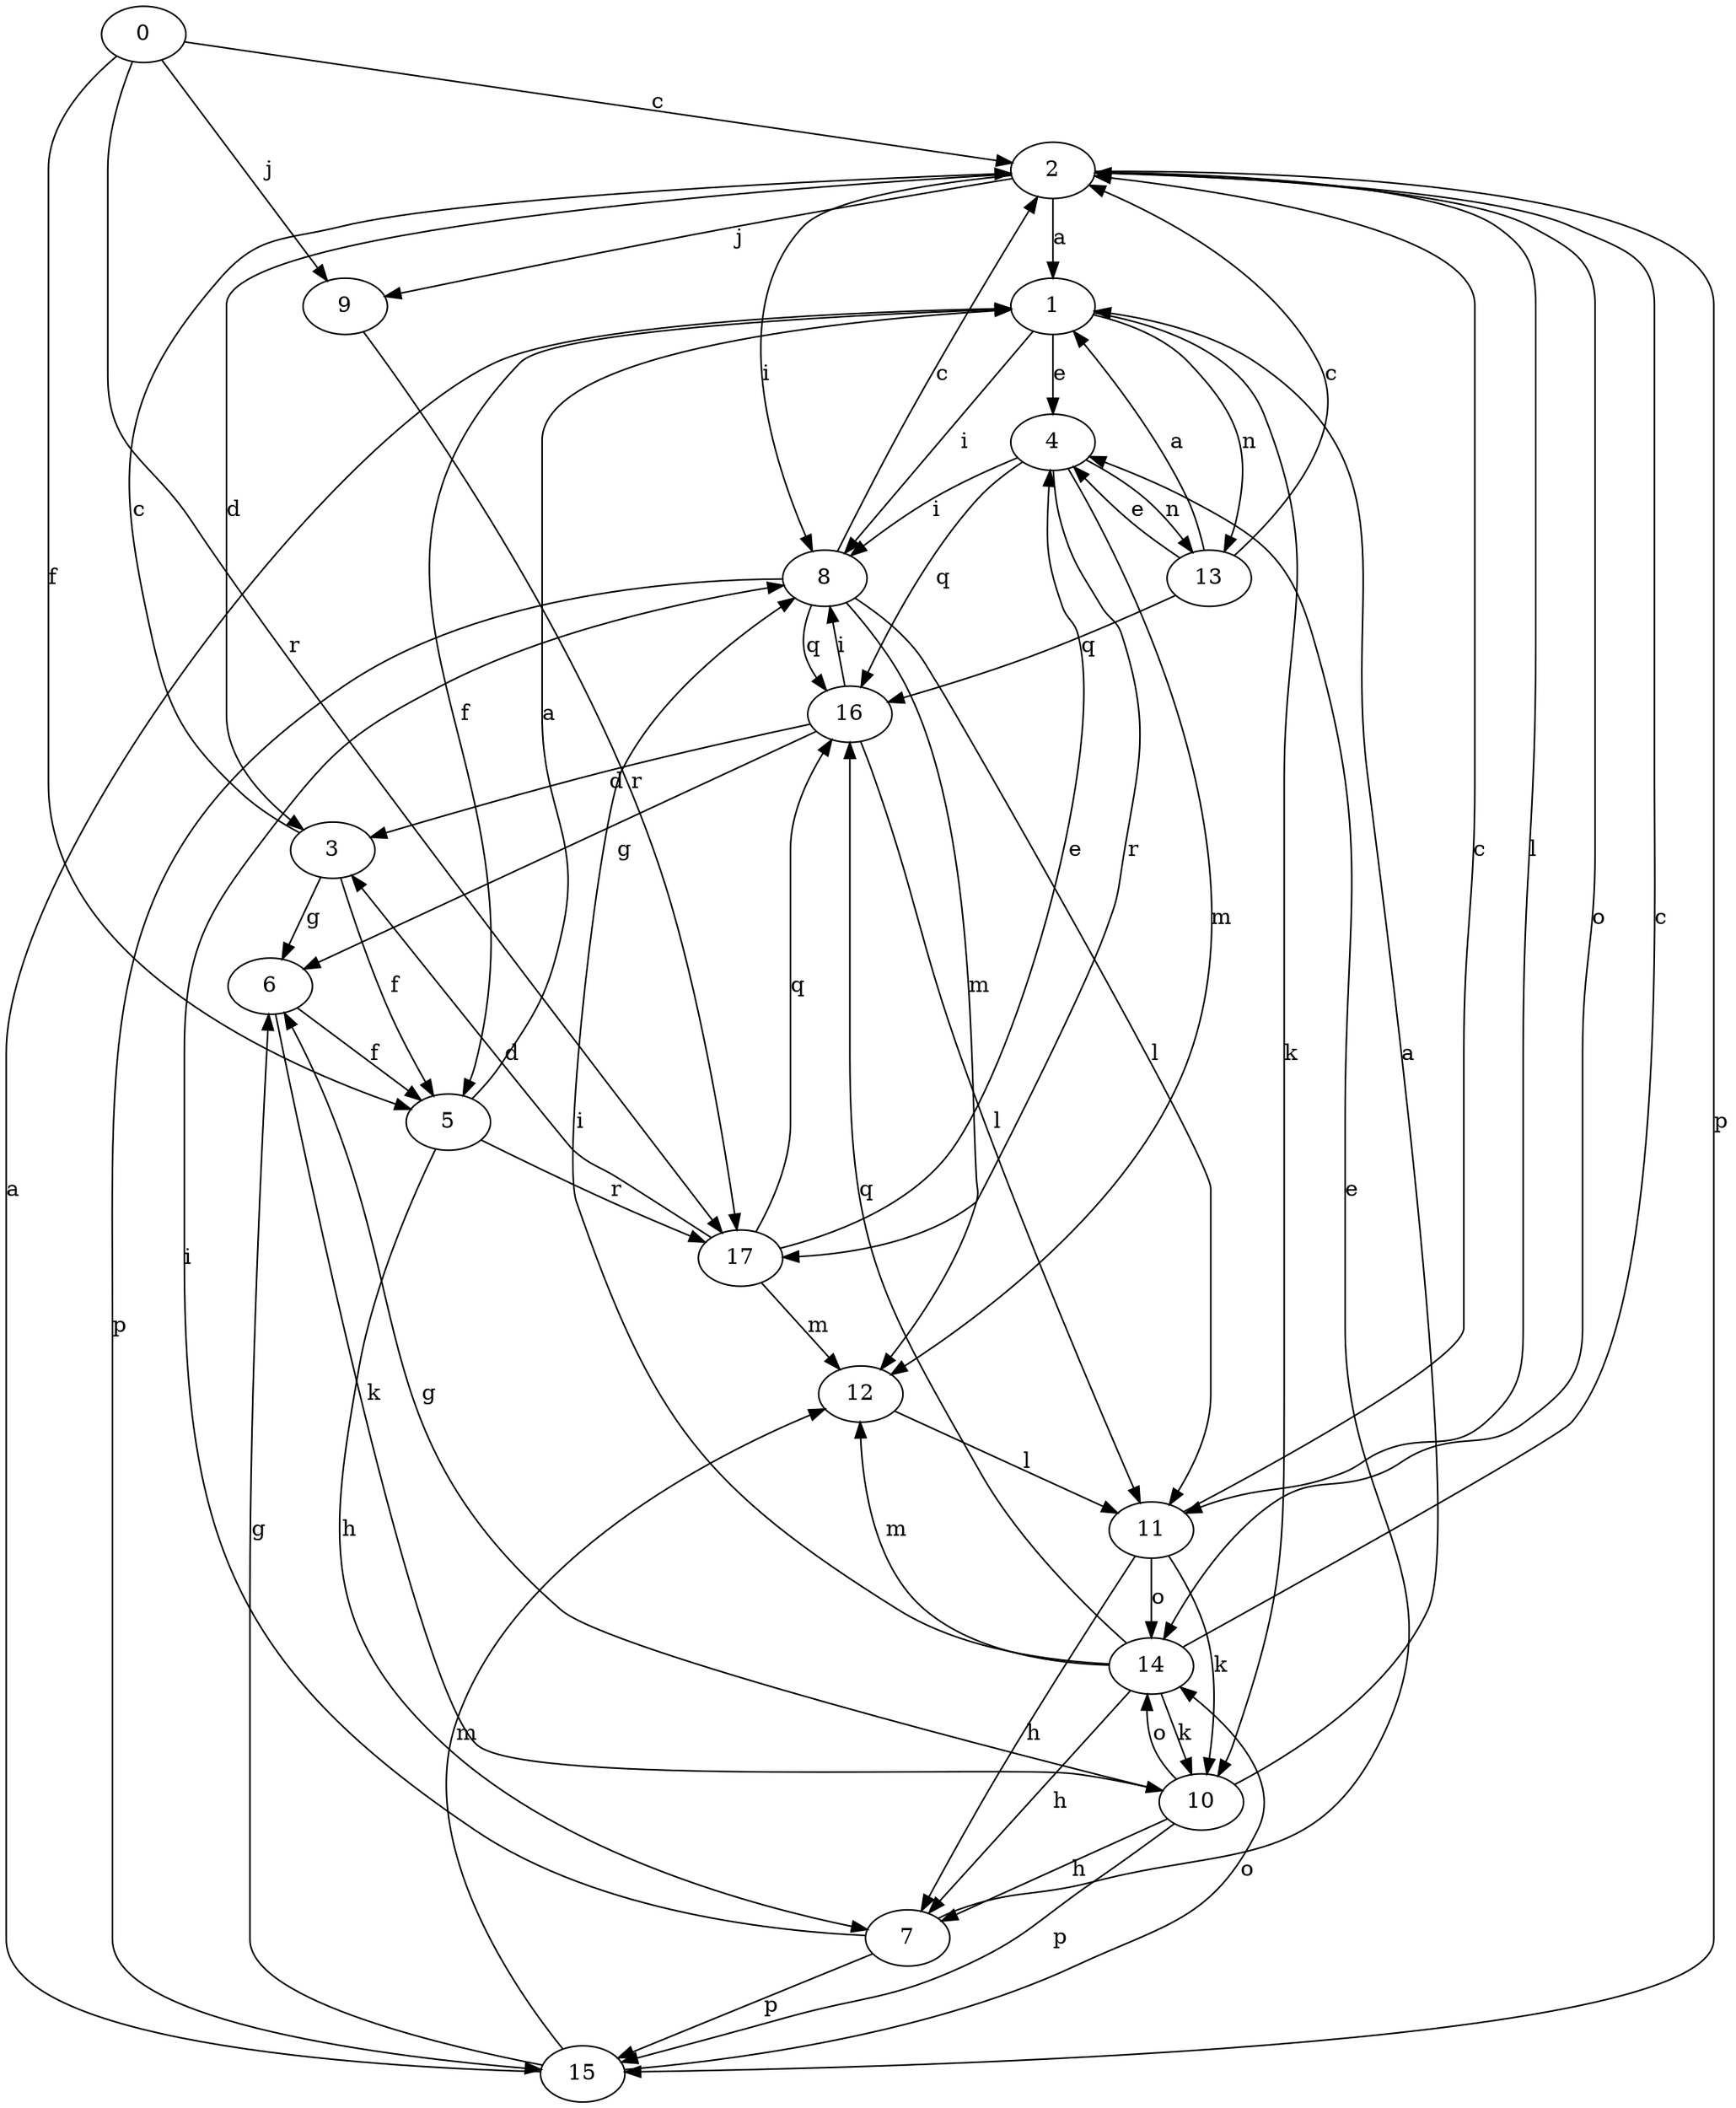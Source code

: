 strict digraph  {
0;
1;
2;
3;
4;
5;
6;
7;
8;
9;
10;
11;
12;
13;
14;
15;
16;
17;
0 -> 2  [label=c];
0 -> 5  [label=f];
0 -> 9  [label=j];
0 -> 17  [label=r];
1 -> 4  [label=e];
1 -> 5  [label=f];
1 -> 8  [label=i];
1 -> 10  [label=k];
1 -> 13  [label=n];
2 -> 1  [label=a];
2 -> 3  [label=d];
2 -> 8  [label=i];
2 -> 9  [label=j];
2 -> 11  [label=l];
2 -> 14  [label=o];
2 -> 15  [label=p];
3 -> 2  [label=c];
3 -> 5  [label=f];
3 -> 6  [label=g];
4 -> 8  [label=i];
4 -> 12  [label=m];
4 -> 13  [label=n];
4 -> 16  [label=q];
4 -> 17  [label=r];
5 -> 1  [label=a];
5 -> 7  [label=h];
5 -> 17  [label=r];
6 -> 5  [label=f];
6 -> 10  [label=k];
7 -> 4  [label=e];
7 -> 8  [label=i];
7 -> 15  [label=p];
8 -> 2  [label=c];
8 -> 11  [label=l];
8 -> 12  [label=m];
8 -> 15  [label=p];
8 -> 16  [label=q];
9 -> 17  [label=r];
10 -> 1  [label=a];
10 -> 6  [label=g];
10 -> 7  [label=h];
10 -> 14  [label=o];
10 -> 15  [label=p];
11 -> 2  [label=c];
11 -> 7  [label=h];
11 -> 10  [label=k];
11 -> 14  [label=o];
12 -> 11  [label=l];
13 -> 1  [label=a];
13 -> 2  [label=c];
13 -> 4  [label=e];
13 -> 16  [label=q];
14 -> 2  [label=c];
14 -> 7  [label=h];
14 -> 8  [label=i];
14 -> 10  [label=k];
14 -> 12  [label=m];
14 -> 16  [label=q];
15 -> 1  [label=a];
15 -> 6  [label=g];
15 -> 12  [label=m];
15 -> 14  [label=o];
16 -> 3  [label=d];
16 -> 6  [label=g];
16 -> 8  [label=i];
16 -> 11  [label=l];
17 -> 3  [label=d];
17 -> 4  [label=e];
17 -> 12  [label=m];
17 -> 16  [label=q];
}
